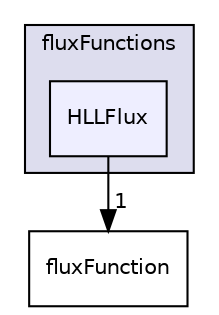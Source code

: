 digraph "HLLFlux" {
  bgcolor=transparent;
  compound=true
  node [ fontsize="10", fontname="Helvetica"];
  edge [ labelfontsize="10", labelfontname="Helvetica"];
  subgraph clusterdir_076b29eae178ecf1c6c2ddb93133d203 {
    graph [ bgcolor="#ddddee", pencolor="black", label="fluxFunctions" fontname="Helvetica", fontsize="10", URL="dir_076b29eae178ecf1c6c2ddb93133d203.html"]
  dir_da14e3e52f0947f4052c96ce060e1a03 [shape=box, label="HLLFlux", style="filled", fillcolor="#eeeeff", pencolor="black", URL="dir_da14e3e52f0947f4052c96ce060e1a03.html"];
  }
  dir_b18f7c2500e15c603f4cdee1c1abd247 [shape=box label="fluxFunction" URL="dir_b18f7c2500e15c603f4cdee1c1abd247.html"];
  dir_da14e3e52f0947f4052c96ce060e1a03->dir_b18f7c2500e15c603f4cdee1c1abd247 [headlabel="1", labeldistance=1.5 headhref="dir_000183_000149.html"];
}
